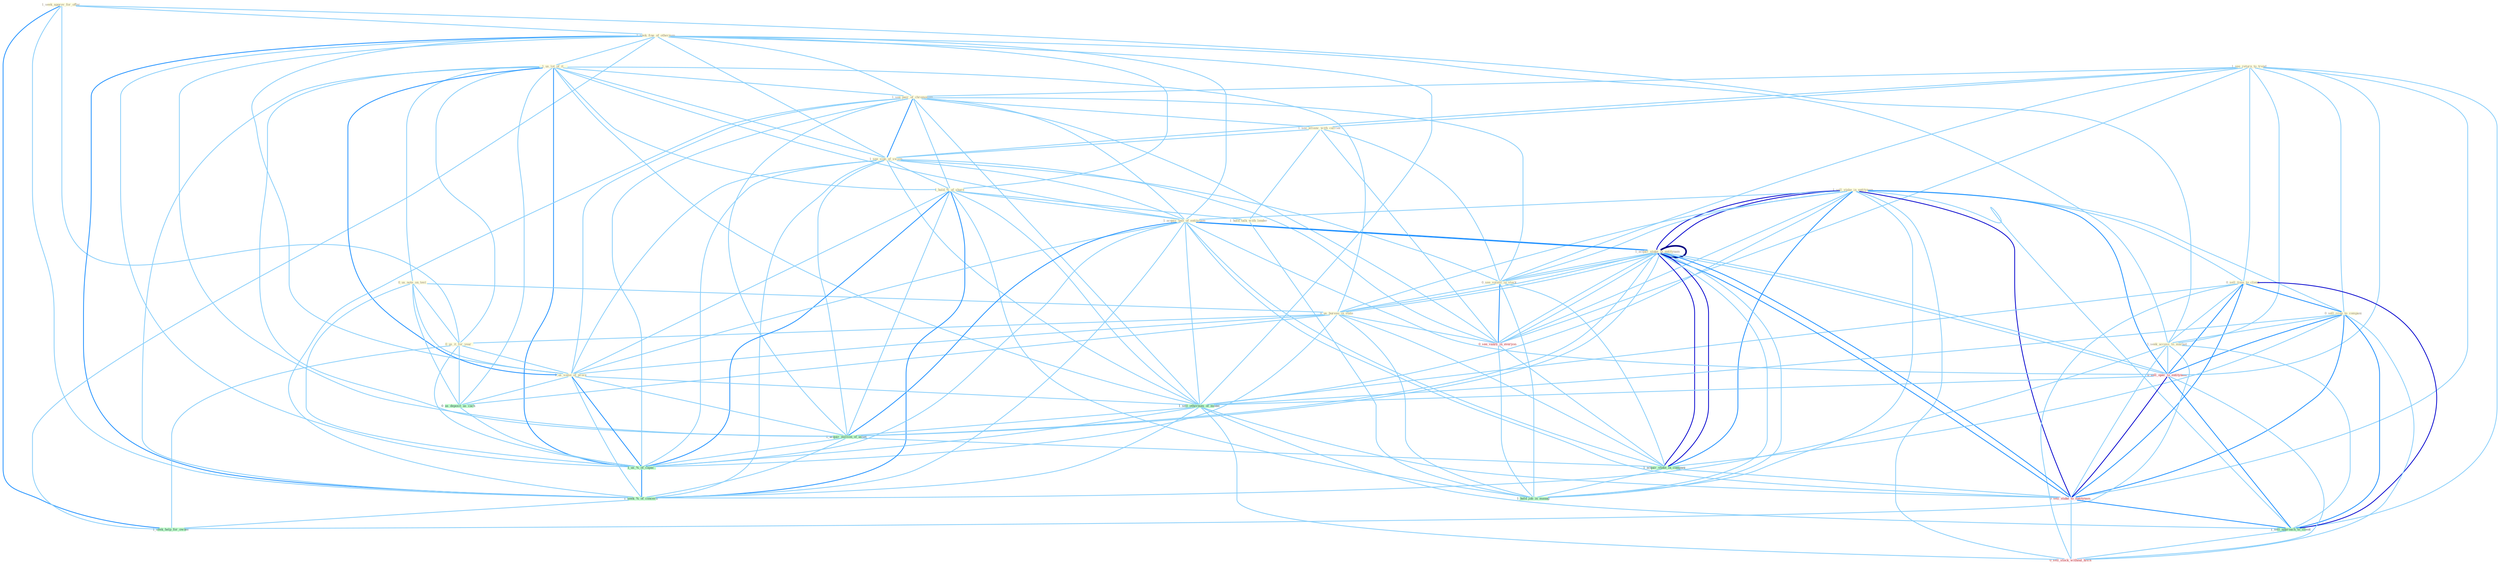 Graph G{ 
    node
    [shape=polygon,style=filled,width=.5,height=.06,color="#BDFCC9",fixedsize=true,fontsize=4,
    fontcolor="#2f4f4f"];
    {node
    [color="#ffffe0", fontcolor="#8b7d6b"] "1_seek_approv_for_offer " "1_seek_fine_of_othernum " "1_see_return_to_trend " "1_sell_stake_in_entitynam " "0_sell_time_to_client " "1_acquir_stake_in_entitynam " "0_see_volatil_in_stock " "1_us_lot_of_it " "1_see_pair_of_chromosom " "0_us_note_on_test " "1_see_allianc_with_carrier " "0_us_bureau_in_state " "0_sell_crop_to_compani " "1_see_sign_of_swoon " "1_seek_access_to_market " "1_hold_%_of_share " "0_us_it_for_year " "1_acquir_unit_of_entitynam " "1_hold_talk_with_lender " "1_us_some_of_proce "}
{node [color="#fff0f5", fontcolor="#b22222"] "0_sell_oper_to_entitynam " "0_see_vaniti_in_everyon " "0_sell_stake_to_entitynam " "0_sell_stock_without_hitch "}
edge [color="#B0E2FF"];

	"1_seek_approv_for_offer " -- "1_seek_fine_of_othernum " [w="1", color="#87cefa" ];
	"1_seek_approv_for_offer " -- "1_seek_access_to_market " [w="1", color="#87cefa" ];
	"1_seek_approv_for_offer " -- "0_us_it_for_year " [w="1", color="#87cefa" ];
	"1_seek_approv_for_offer " -- "1_seek_%_of_concern " [w="1", color="#87cefa" ];
	"1_seek_approv_for_offer " -- "1_seek_help_for_owner " [w="2", color="#1e90ff" , len=0.8];
	"1_seek_fine_of_othernum " -- "1_us_lot_of_it " [w="1", color="#87cefa" ];
	"1_seek_fine_of_othernum " -- "1_see_pair_of_chromosom " [w="1", color="#87cefa" ];
	"1_seek_fine_of_othernum " -- "1_see_sign_of_swoon " [w="1", color="#87cefa" ];
	"1_seek_fine_of_othernum " -- "1_seek_access_to_market " [w="1", color="#87cefa" ];
	"1_seek_fine_of_othernum " -- "1_hold_%_of_share " [w="1", color="#87cefa" ];
	"1_seek_fine_of_othernum " -- "1_acquir_unit_of_entitynam " [w="1", color="#87cefa" ];
	"1_seek_fine_of_othernum " -- "1_us_some_of_proce " [w="1", color="#87cefa" ];
	"1_seek_fine_of_othernum " -- "1_sell_othernum_of_model " [w="1", color="#87cefa" ];
	"1_seek_fine_of_othernum " -- "1_acquir_million_of_asset " [w="1", color="#87cefa" ];
	"1_seek_fine_of_othernum " -- "1_us_%_of_capac " [w="1", color="#87cefa" ];
	"1_seek_fine_of_othernum " -- "1_seek_%_of_concern " [w="2", color="#1e90ff" , len=0.8];
	"1_seek_fine_of_othernum " -- "1_seek_help_for_owner " [w="1", color="#87cefa" ];
	"1_see_return_to_trend " -- "0_sell_time_to_client " [w="1", color="#87cefa" ];
	"1_see_return_to_trend " -- "0_see_volatil_in_stock " [w="1", color="#87cefa" ];
	"1_see_return_to_trend " -- "1_see_pair_of_chromosom " [w="1", color="#87cefa" ];
	"1_see_return_to_trend " -- "1_see_allianc_with_carrier " [w="1", color="#87cefa" ];
	"1_see_return_to_trend " -- "0_sell_crop_to_compani " [w="1", color="#87cefa" ];
	"1_see_return_to_trend " -- "1_see_sign_of_swoon " [w="1", color="#87cefa" ];
	"1_see_return_to_trend " -- "1_seek_access_to_market " [w="1", color="#87cefa" ];
	"1_see_return_to_trend " -- "0_sell_oper_to_entitynam " [w="1", color="#87cefa" ];
	"1_see_return_to_trend " -- "0_see_vaniti_in_everyon " [w="1", color="#87cefa" ];
	"1_see_return_to_trend " -- "0_sell_stake_to_entitynam " [w="1", color="#87cefa" ];
	"1_see_return_to_trend " -- "1_sell_approach_to_client " [w="1", color="#87cefa" ];
	"1_sell_stake_in_entitynam " -- "0_sell_time_to_client " [w="1", color="#87cefa" ];
	"1_sell_stake_in_entitynam " -- "1_acquir_stake_in_entitynam " [w="3", color="#0000cd" , len=0.6];
	"1_sell_stake_in_entitynam " -- "0_see_volatil_in_stock " [w="1", color="#87cefa" ];
	"1_sell_stake_in_entitynam " -- "0_us_bureau_in_state " [w="1", color="#87cefa" ];
	"1_sell_stake_in_entitynam " -- "0_sell_crop_to_compani " [w="1", color="#87cefa" ];
	"1_sell_stake_in_entitynam " -- "1_acquir_unit_of_entitynam " [w="1", color="#87cefa" ];
	"1_sell_stake_in_entitynam " -- "0_sell_oper_to_entitynam " [w="2", color="#1e90ff" , len=0.8];
	"1_sell_stake_in_entitynam " -- "1_sell_othernum_of_model " [w="1", color="#87cefa" ];
	"1_sell_stake_in_entitynam " -- "0_see_vaniti_in_everyon " [w="1", color="#87cefa" ];
	"1_sell_stake_in_entitynam " -- "1_acquir_stake_in_entitynam " [w="3", color="#0000cd" , len=0.6];
	"1_sell_stake_in_entitynam " -- "1_acquir_stake_in_compani " [w="2", color="#1e90ff" , len=0.8];
	"1_sell_stake_in_entitynam " -- "0_sell_stake_to_entitynam " [w="3", color="#0000cd" , len=0.6];
	"1_sell_stake_in_entitynam " -- "1_sell_approach_to_client " [w="1", color="#87cefa" ];
	"1_sell_stake_in_entitynam " -- "1_hold_job_in_manag " [w="1", color="#87cefa" ];
	"1_sell_stake_in_entitynam " -- "0_sell_stock_without_hitch " [w="1", color="#87cefa" ];
	"0_sell_time_to_client " -- "0_sell_crop_to_compani " [w="2", color="#1e90ff" , len=0.8];
	"0_sell_time_to_client " -- "1_seek_access_to_market " [w="1", color="#87cefa" ];
	"0_sell_time_to_client " -- "0_sell_oper_to_entitynam " [w="2", color="#1e90ff" , len=0.8];
	"0_sell_time_to_client " -- "1_sell_othernum_of_model " [w="1", color="#87cefa" ];
	"0_sell_time_to_client " -- "0_sell_stake_to_entitynam " [w="2", color="#1e90ff" , len=0.8];
	"0_sell_time_to_client " -- "1_sell_approach_to_client " [w="3", color="#0000cd" , len=0.6];
	"0_sell_time_to_client " -- "0_sell_stock_without_hitch " [w="1", color="#87cefa" ];
	"1_acquir_stake_in_entitynam " -- "0_see_volatil_in_stock " [w="1", color="#87cefa" ];
	"1_acquir_stake_in_entitynam " -- "0_us_bureau_in_state " [w="1", color="#87cefa" ];
	"1_acquir_stake_in_entitynam " -- "1_acquir_unit_of_entitynam " [w="2", color="#1e90ff" , len=0.8];
	"1_acquir_stake_in_entitynam " -- "0_sell_oper_to_entitynam " [w="1", color="#87cefa" ];
	"1_acquir_stake_in_entitynam " -- "0_see_vaniti_in_everyon " [w="1", color="#87cefa" ];
	"1_acquir_stake_in_entitynam " -- "1_acquir_million_of_asset " [w="1", color="#87cefa" ];
	"1_acquir_stake_in_entitynam " -- "1_acquir_stake_in_entitynam " [w="4", style=bold, color="#000080", len=0.4];
	"1_acquir_stake_in_entitynam " -- "1_acquir_stake_in_compani " [w="3", color="#0000cd" , len=0.6];
	"1_acquir_stake_in_entitynam " -- "0_sell_stake_to_entitynam " [w="2", color="#1e90ff" , len=0.8];
	"1_acquir_stake_in_entitynam " -- "1_hold_job_in_manag " [w="1", color="#87cefa" ];
	"0_see_volatil_in_stock " -- "1_see_pair_of_chromosom " [w="1", color="#87cefa" ];
	"0_see_volatil_in_stock " -- "1_see_allianc_with_carrier " [w="1", color="#87cefa" ];
	"0_see_volatil_in_stock " -- "0_us_bureau_in_state " [w="1", color="#87cefa" ];
	"0_see_volatil_in_stock " -- "1_see_sign_of_swoon " [w="1", color="#87cefa" ];
	"0_see_volatil_in_stock " -- "0_see_vaniti_in_everyon " [w="2", color="#1e90ff" , len=0.8];
	"0_see_volatil_in_stock " -- "1_acquir_stake_in_entitynam " [w="1", color="#87cefa" ];
	"0_see_volatil_in_stock " -- "1_acquir_stake_in_compani " [w="1", color="#87cefa" ];
	"0_see_volatil_in_stock " -- "1_hold_job_in_manag " [w="1", color="#87cefa" ];
	"1_us_lot_of_it " -- "1_see_pair_of_chromosom " [w="1", color="#87cefa" ];
	"1_us_lot_of_it " -- "0_us_note_on_test " [w="1", color="#87cefa" ];
	"1_us_lot_of_it " -- "0_us_bureau_in_state " [w="1", color="#87cefa" ];
	"1_us_lot_of_it " -- "1_see_sign_of_swoon " [w="1", color="#87cefa" ];
	"1_us_lot_of_it " -- "1_hold_%_of_share " [w="1", color="#87cefa" ];
	"1_us_lot_of_it " -- "0_us_it_for_year " [w="1", color="#87cefa" ];
	"1_us_lot_of_it " -- "1_acquir_unit_of_entitynam " [w="1", color="#87cefa" ];
	"1_us_lot_of_it " -- "1_us_some_of_proce " [w="2", color="#1e90ff" , len=0.8];
	"1_us_lot_of_it " -- "1_sell_othernum_of_model " [w="1", color="#87cefa" ];
	"1_us_lot_of_it " -- "1_acquir_million_of_asset " [w="1", color="#87cefa" ];
	"1_us_lot_of_it " -- "0_us_deposit_as_cach " [w="1", color="#87cefa" ];
	"1_us_lot_of_it " -- "1_us_%_of_capac " [w="2", color="#1e90ff" , len=0.8];
	"1_us_lot_of_it " -- "1_seek_%_of_concern " [w="1", color="#87cefa" ];
	"1_see_pair_of_chromosom " -- "1_see_allianc_with_carrier " [w="1", color="#87cefa" ];
	"1_see_pair_of_chromosom " -- "1_see_sign_of_swoon " [w="2", color="#1e90ff" , len=0.8];
	"1_see_pair_of_chromosom " -- "1_hold_%_of_share " [w="1", color="#87cefa" ];
	"1_see_pair_of_chromosom " -- "1_acquir_unit_of_entitynam " [w="1", color="#87cefa" ];
	"1_see_pair_of_chromosom " -- "1_us_some_of_proce " [w="1", color="#87cefa" ];
	"1_see_pair_of_chromosom " -- "1_sell_othernum_of_model " [w="1", color="#87cefa" ];
	"1_see_pair_of_chromosom " -- "0_see_vaniti_in_everyon " [w="1", color="#87cefa" ];
	"1_see_pair_of_chromosom " -- "1_acquir_million_of_asset " [w="1", color="#87cefa" ];
	"1_see_pair_of_chromosom " -- "1_us_%_of_capac " [w="1", color="#87cefa" ];
	"1_see_pair_of_chromosom " -- "1_seek_%_of_concern " [w="1", color="#87cefa" ];
	"0_us_note_on_test " -- "0_us_bureau_in_state " [w="1", color="#87cefa" ];
	"0_us_note_on_test " -- "0_us_it_for_year " [w="1", color="#87cefa" ];
	"0_us_note_on_test " -- "1_us_some_of_proce " [w="1", color="#87cefa" ];
	"0_us_note_on_test " -- "0_us_deposit_as_cach " [w="1", color="#87cefa" ];
	"0_us_note_on_test " -- "1_us_%_of_capac " [w="1", color="#87cefa" ];
	"1_see_allianc_with_carrier " -- "1_see_sign_of_swoon " [w="1", color="#87cefa" ];
	"1_see_allianc_with_carrier " -- "1_hold_talk_with_lender " [w="1", color="#87cefa" ];
	"1_see_allianc_with_carrier " -- "0_see_vaniti_in_everyon " [w="1", color="#87cefa" ];
	"0_us_bureau_in_state " -- "0_us_it_for_year " [w="1", color="#87cefa" ];
	"0_us_bureau_in_state " -- "1_us_some_of_proce " [w="1", color="#87cefa" ];
	"0_us_bureau_in_state " -- "0_see_vaniti_in_everyon " [w="1", color="#87cefa" ];
	"0_us_bureau_in_state " -- "0_us_deposit_as_cach " [w="1", color="#87cefa" ];
	"0_us_bureau_in_state " -- "1_acquir_stake_in_entitynam " [w="1", color="#87cefa" ];
	"0_us_bureau_in_state " -- "1_acquir_stake_in_compani " [w="1", color="#87cefa" ];
	"0_us_bureau_in_state " -- "1_us_%_of_capac " [w="1", color="#87cefa" ];
	"0_us_bureau_in_state " -- "1_hold_job_in_manag " [w="1", color="#87cefa" ];
	"0_sell_crop_to_compani " -- "1_seek_access_to_market " [w="1", color="#87cefa" ];
	"0_sell_crop_to_compani " -- "0_sell_oper_to_entitynam " [w="2", color="#1e90ff" , len=0.8];
	"0_sell_crop_to_compani " -- "1_sell_othernum_of_model " [w="1", color="#87cefa" ];
	"0_sell_crop_to_compani " -- "1_acquir_stake_in_compani " [w="1", color="#87cefa" ];
	"0_sell_crop_to_compani " -- "0_sell_stake_to_entitynam " [w="2", color="#1e90ff" , len=0.8];
	"0_sell_crop_to_compani " -- "1_sell_approach_to_client " [w="2", color="#1e90ff" , len=0.8];
	"0_sell_crop_to_compani " -- "0_sell_stock_without_hitch " [w="1", color="#87cefa" ];
	"1_see_sign_of_swoon " -- "1_hold_%_of_share " [w="1", color="#87cefa" ];
	"1_see_sign_of_swoon " -- "1_acquir_unit_of_entitynam " [w="1", color="#87cefa" ];
	"1_see_sign_of_swoon " -- "1_us_some_of_proce " [w="1", color="#87cefa" ];
	"1_see_sign_of_swoon " -- "1_sell_othernum_of_model " [w="1", color="#87cefa" ];
	"1_see_sign_of_swoon " -- "0_see_vaniti_in_everyon " [w="1", color="#87cefa" ];
	"1_see_sign_of_swoon " -- "1_acquir_million_of_asset " [w="1", color="#87cefa" ];
	"1_see_sign_of_swoon " -- "1_us_%_of_capac " [w="1", color="#87cefa" ];
	"1_see_sign_of_swoon " -- "1_seek_%_of_concern " [w="1", color="#87cefa" ];
	"1_seek_access_to_market " -- "0_sell_oper_to_entitynam " [w="1", color="#87cefa" ];
	"1_seek_access_to_market " -- "0_sell_stake_to_entitynam " [w="1", color="#87cefa" ];
	"1_seek_access_to_market " -- "1_sell_approach_to_client " [w="1", color="#87cefa" ];
	"1_seek_access_to_market " -- "1_seek_%_of_concern " [w="1", color="#87cefa" ];
	"1_seek_access_to_market " -- "1_seek_help_for_owner " [w="1", color="#87cefa" ];
	"1_hold_%_of_share " -- "1_acquir_unit_of_entitynam " [w="1", color="#87cefa" ];
	"1_hold_%_of_share " -- "1_hold_talk_with_lender " [w="1", color="#87cefa" ];
	"1_hold_%_of_share " -- "1_us_some_of_proce " [w="1", color="#87cefa" ];
	"1_hold_%_of_share " -- "1_sell_othernum_of_model " [w="1", color="#87cefa" ];
	"1_hold_%_of_share " -- "1_acquir_million_of_asset " [w="1", color="#87cefa" ];
	"1_hold_%_of_share " -- "1_us_%_of_capac " [w="2", color="#1e90ff" , len=0.8];
	"1_hold_%_of_share " -- "1_hold_job_in_manag " [w="1", color="#87cefa" ];
	"1_hold_%_of_share " -- "1_seek_%_of_concern " [w="2", color="#1e90ff" , len=0.8];
	"0_us_it_for_year " -- "1_us_some_of_proce " [w="1", color="#87cefa" ];
	"0_us_it_for_year " -- "0_us_deposit_as_cach " [w="1", color="#87cefa" ];
	"0_us_it_for_year " -- "1_us_%_of_capac " [w="1", color="#87cefa" ];
	"0_us_it_for_year " -- "1_seek_help_for_owner " [w="1", color="#87cefa" ];
	"1_acquir_unit_of_entitynam " -- "1_us_some_of_proce " [w="1", color="#87cefa" ];
	"1_acquir_unit_of_entitynam " -- "0_sell_oper_to_entitynam " [w="1", color="#87cefa" ];
	"1_acquir_unit_of_entitynam " -- "1_sell_othernum_of_model " [w="1", color="#87cefa" ];
	"1_acquir_unit_of_entitynam " -- "1_acquir_million_of_asset " [w="2", color="#1e90ff" , len=0.8];
	"1_acquir_unit_of_entitynam " -- "1_acquir_stake_in_entitynam " [w="2", color="#1e90ff" , len=0.8];
	"1_acquir_unit_of_entitynam " -- "1_acquir_stake_in_compani " [w="1", color="#87cefa" ];
	"1_acquir_unit_of_entitynam " -- "0_sell_stake_to_entitynam " [w="1", color="#87cefa" ];
	"1_acquir_unit_of_entitynam " -- "1_us_%_of_capac " [w="1", color="#87cefa" ];
	"1_acquir_unit_of_entitynam " -- "1_seek_%_of_concern " [w="1", color="#87cefa" ];
	"1_hold_talk_with_lender " -- "1_hold_job_in_manag " [w="1", color="#87cefa" ];
	"1_us_some_of_proce " -- "1_sell_othernum_of_model " [w="1", color="#87cefa" ];
	"1_us_some_of_proce " -- "1_acquir_million_of_asset " [w="1", color="#87cefa" ];
	"1_us_some_of_proce " -- "0_us_deposit_as_cach " [w="1", color="#87cefa" ];
	"1_us_some_of_proce " -- "1_us_%_of_capac " [w="2", color="#1e90ff" , len=0.8];
	"1_us_some_of_proce " -- "1_seek_%_of_concern " [w="1", color="#87cefa" ];
	"0_sell_oper_to_entitynam " -- "1_sell_othernum_of_model " [w="1", color="#87cefa" ];
	"0_sell_oper_to_entitynam " -- "1_acquir_stake_in_entitynam " [w="1", color="#87cefa" ];
	"0_sell_oper_to_entitynam " -- "0_sell_stake_to_entitynam " [w="3", color="#0000cd" , len=0.6];
	"0_sell_oper_to_entitynam " -- "1_sell_approach_to_client " [w="2", color="#1e90ff" , len=0.8];
	"0_sell_oper_to_entitynam " -- "0_sell_stock_without_hitch " [w="1", color="#87cefa" ];
	"1_sell_othernum_of_model " -- "1_acquir_million_of_asset " [w="1", color="#87cefa" ];
	"1_sell_othernum_of_model " -- "0_sell_stake_to_entitynam " [w="1", color="#87cefa" ];
	"1_sell_othernum_of_model " -- "1_us_%_of_capac " [w="1", color="#87cefa" ];
	"1_sell_othernum_of_model " -- "1_sell_approach_to_client " [w="1", color="#87cefa" ];
	"1_sell_othernum_of_model " -- "0_sell_stock_without_hitch " [w="1", color="#87cefa" ];
	"1_sell_othernum_of_model " -- "1_seek_%_of_concern " [w="1", color="#87cefa" ];
	"0_see_vaniti_in_everyon " -- "1_acquir_stake_in_entitynam " [w="1", color="#87cefa" ];
	"0_see_vaniti_in_everyon " -- "1_acquir_stake_in_compani " [w="1", color="#87cefa" ];
	"0_see_vaniti_in_everyon " -- "1_hold_job_in_manag " [w="1", color="#87cefa" ];
	"1_acquir_million_of_asset " -- "1_acquir_stake_in_entitynam " [w="1", color="#87cefa" ];
	"1_acquir_million_of_asset " -- "1_acquir_stake_in_compani " [w="1", color="#87cefa" ];
	"1_acquir_million_of_asset " -- "1_us_%_of_capac " [w="1", color="#87cefa" ];
	"1_acquir_million_of_asset " -- "1_seek_%_of_concern " [w="1", color="#87cefa" ];
	"0_us_deposit_as_cach " -- "1_us_%_of_capac " [w="1", color="#87cefa" ];
	"1_acquir_stake_in_entitynam " -- "1_acquir_stake_in_compani " [w="3", color="#0000cd" , len=0.6];
	"1_acquir_stake_in_entitynam " -- "0_sell_stake_to_entitynam " [w="2", color="#1e90ff" , len=0.8];
	"1_acquir_stake_in_entitynam " -- "1_hold_job_in_manag " [w="1", color="#87cefa" ];
	"1_acquir_stake_in_compani " -- "0_sell_stake_to_entitynam " [w="1", color="#87cefa" ];
	"1_acquir_stake_in_compani " -- "1_hold_job_in_manag " [w="1", color="#87cefa" ];
	"0_sell_stake_to_entitynam " -- "1_sell_approach_to_client " [w="2", color="#1e90ff" , len=0.8];
	"0_sell_stake_to_entitynam " -- "0_sell_stock_without_hitch " [w="1", color="#87cefa" ];
	"1_us_%_of_capac " -- "1_seek_%_of_concern " [w="2", color="#1e90ff" , len=0.8];
	"1_sell_approach_to_client " -- "0_sell_stock_without_hitch " [w="1", color="#87cefa" ];
	"1_seek_%_of_concern " -- "1_seek_help_for_owner " [w="1", color="#87cefa" ];
}